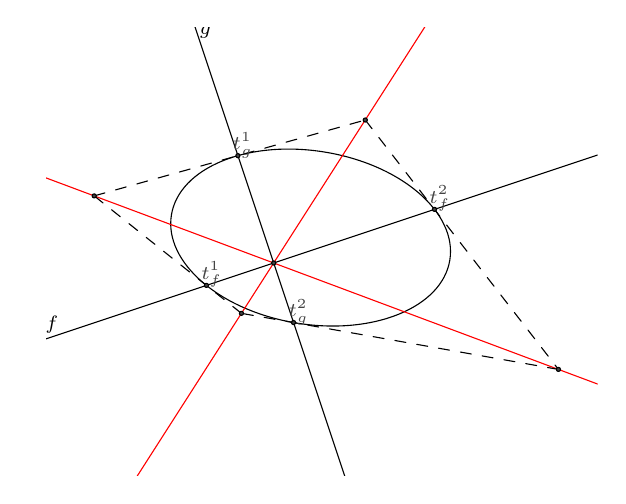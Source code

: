 \definecolor{ffqqqq}{rgb}{1.,0.,0.}
\definecolor{uuuuuu}{rgb}{0.267,0.267,0.267}
\begin{tikzpicture}[scale=0.5,line cap=round,line join=round,>=triangle 45,x=1.0cm,y=1.0cm]
\clip(-4.18,-3.209) rectangle (9.828,8.177);
\draw [rotate around={170.783:(2.538,2.846)}] (2.538,2.846) ellipse (3.582cm and 2.201cm);
\draw [domain=-4.18:9.828] plot(\x,{(-5.-1.*\x)/-3.});
\draw [domain=-4.18:9.828] plot(\x,{(--7.-3.*\x)/1.});
\draw [color=ffqqqq,domain=-4.18:9.828] plot(\x,{(-32.994--4.407*\x)/-11.792});
\draw [color=ffqqqq,domain=-4.18:9.828] plot(\x,{(--0.937-4.911*\x)/-3.145});
\draw [dash pattern=on 4pt off 4pt] (-2.959,3.904)-- (3.927,5.832);
\draw [dash pattern=on 4pt off 4pt] (3.927,5.832)-- (8.833,-0.503);
\draw [dash pattern=on 4pt off 4pt] (8.833,-0.503)-- (0.781,0.921);
\draw [dash pattern=on 4pt off 4pt] (0.781,0.921)-- (-2.959,3.904);
\begin{scriptsize}
\draw[color=black] (-4.034,0.644) node {$f$};
\draw[color=black] (-0.136,8.058) node {$g$};
\draw [fill=uuuuuu] (0.691,4.926) circle (1.5pt);
\draw[color=uuuuuu] (0.811,5.198) node {$t_g^1$};
\draw [fill=uuuuuu] (5.685,3.562) circle (1.5pt);
\draw[color=uuuuuu] (5.821,3.832) node {$t_f^2$};
\draw [fill=uuuuuu] (-0.108,1.631) circle (1.5pt);
\draw[color=uuuuuu] (0.028,1.901) node {$t_f^1$};
\draw [fill=uuuuuu] (2.104,0.687) circle (1.5pt);
\draw[color=uuuuuu] (2.232,0.954) node {$t_g^2$};
\draw [fill=uuuuuu] (3.927,5.832) circle (1.5pt);
\draw [fill=uuuuuu] (8.833,-0.503) circle (1.5pt);
\draw [fill=uuuuuu] (0.781,0.921) circle (1.5pt);
\draw [fill=uuuuuu] (-2.959,3.904) circle (1.5pt);
\draw [fill=uuuuuu] (1.6,2.2) circle (1.5pt);
\end{scriptsize}
\end{tikzpicture}
